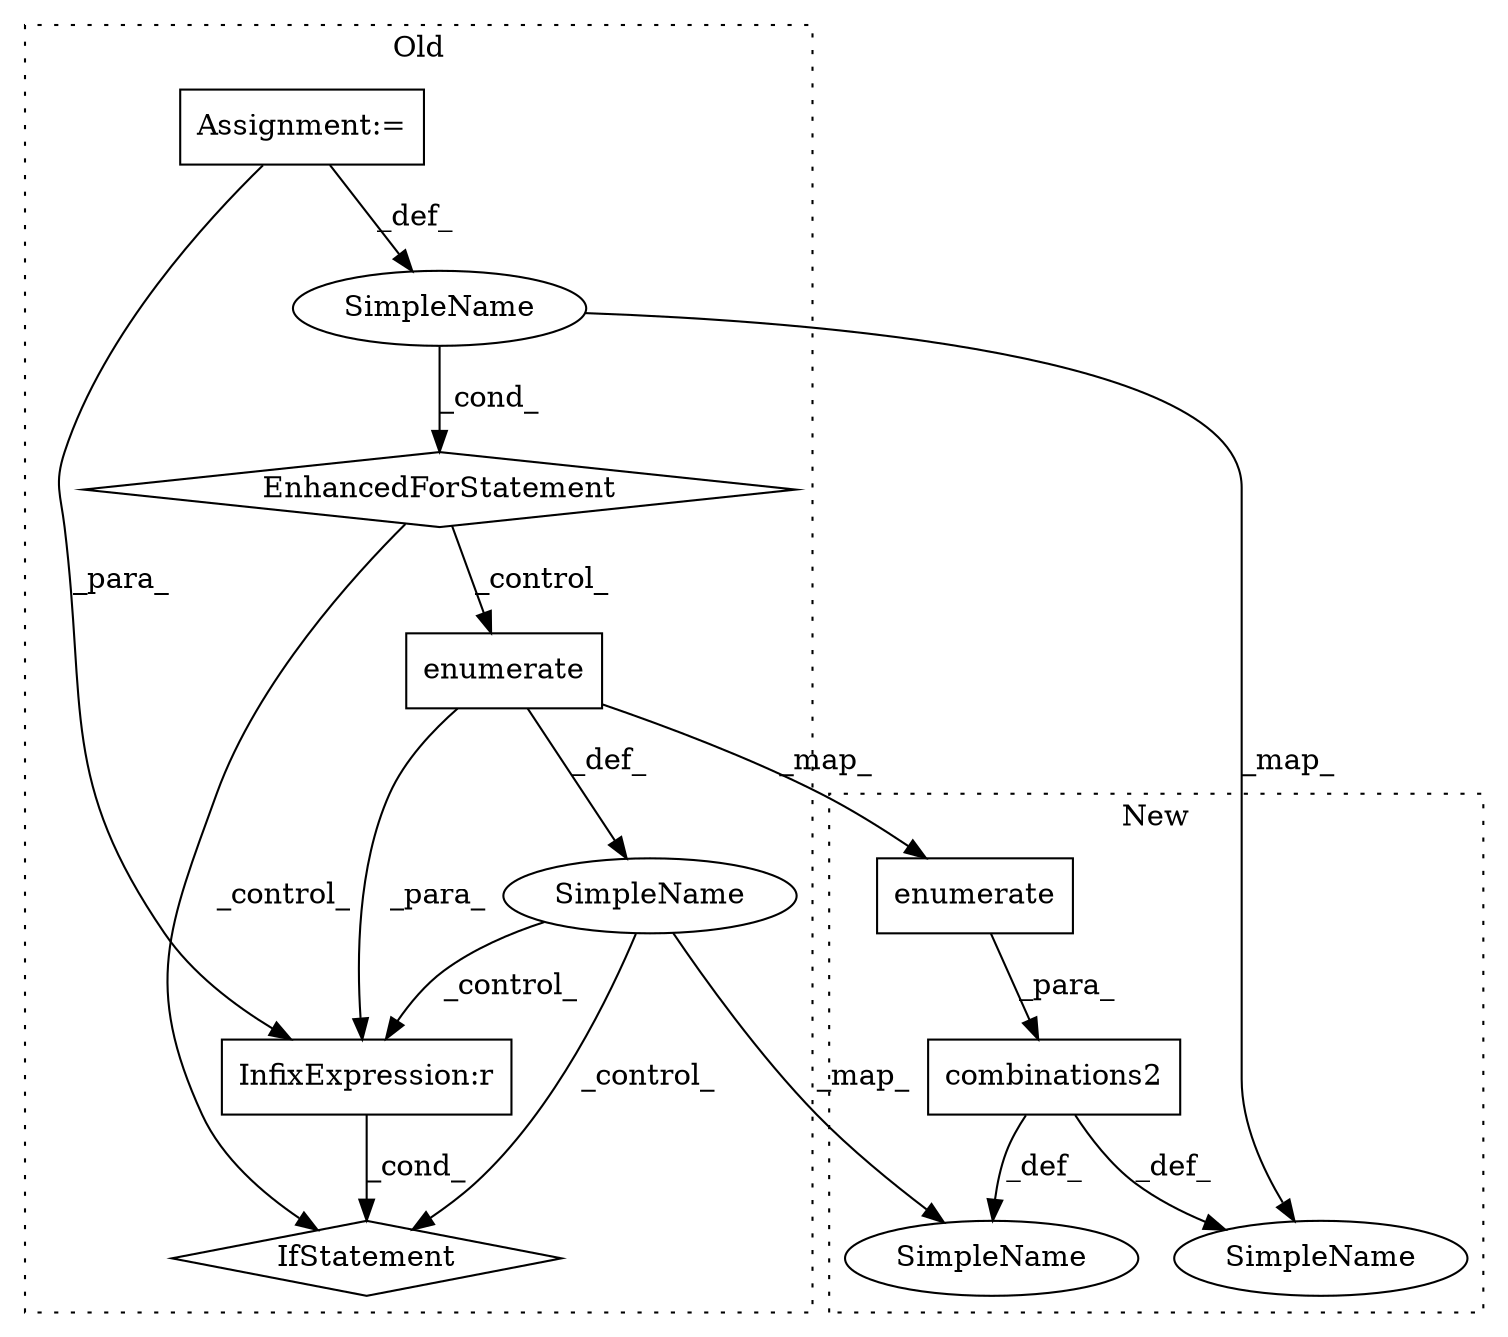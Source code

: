 digraph G {
subgraph cluster0 {
1 [label="EnhancedForStatement" a="70" s="1145,1246" l="69,2" shape="diamond"];
3 [label="SimpleName" a="42" s="1218" l="2" shape="ellipse"];
5 [label="InfixExpression:r" a="27" s="1384" l="3" shape="box"];
6 [label="SimpleName" a="42" s="1337" l="2" shape="ellipse"];
8 [label="IfStatement" a="25" s="1379,1388" l="4,2" shape="diamond"];
9 [label="Assignment:=" a="7" s="1145,1246" l="69,2" shape="box"];
10 [label="enumerate" a="32" s="1342,1364" l="10,1" shape="box"];
label = "Old";
style="dotted";
}
subgraph cluster1 {
2 [label="combinations2" a="32" s="1367,1404" l="14,1" shape="box"];
4 [label="SimpleName" a="42" s="1337" l="2" shape="ellipse"];
7 [label="SimpleName" a="42" s="1362" l="2" shape="ellipse"];
11 [label="enumerate" a="32" s="1381,1403" l="10,1" shape="box"];
label = "New";
style="dotted";
}
1 -> 10 [label="_control_"];
1 -> 8 [label="_control_"];
2 -> 7 [label="_def_"];
2 -> 4 [label="_def_"];
3 -> 1 [label="_cond_"];
3 -> 4 [label="_map_"];
5 -> 8 [label="_cond_"];
6 -> 5 [label="_control_"];
6 -> 7 [label="_map_"];
6 -> 8 [label="_control_"];
9 -> 3 [label="_def_"];
9 -> 5 [label="_para_"];
10 -> 11 [label="_map_"];
10 -> 5 [label="_para_"];
10 -> 6 [label="_def_"];
11 -> 2 [label="_para_"];
}
